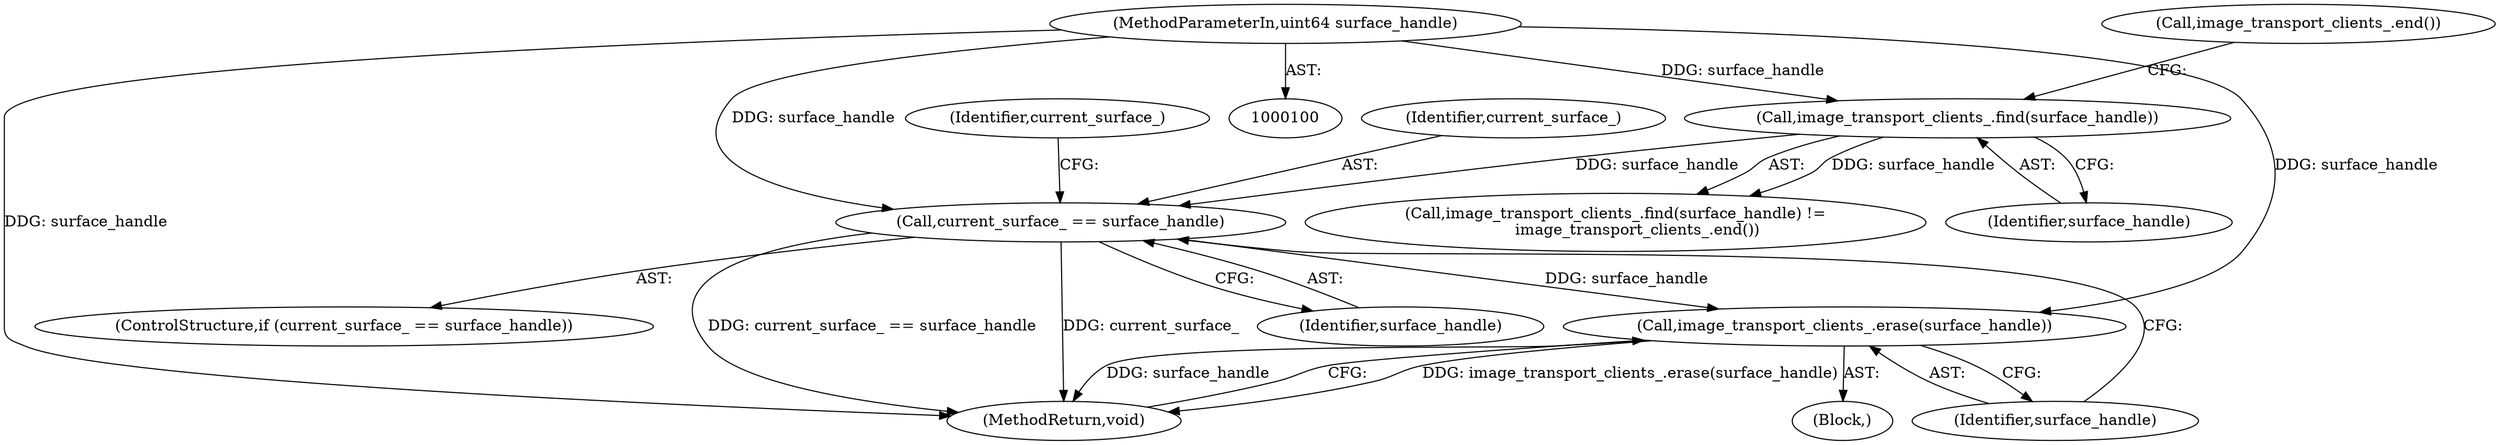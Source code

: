 digraph "1_Chrome_18d67244984a574ba2dd8779faabc0e3e34f4b76_22@del" {
"1000109" [label="(Call,current_surface_ == surface_handle)"];
"1000105" [label="(Call,image_transport_clients_.find(surface_handle))"];
"1000101" [label="(MethodParameterIn,uint64 surface_handle)"];
"1000117" [label="(Call,image_transport_clients_.erase(surface_handle))"];
"1000102" [label="(Block,)"];
"1000105" [label="(Call,image_transport_clients_.find(surface_handle))"];
"1000111" [label="(Identifier,surface_handle)"];
"1000117" [label="(Call,image_transport_clients_.erase(surface_handle))"];
"1000107" [label="(Call,image_transport_clients_.end())"];
"1000118" [label="(Identifier,surface_handle)"];
"1000114" [label="(Identifier,current_surface_)"];
"1000106" [label="(Identifier,surface_handle)"];
"1000108" [label="(ControlStructure,if (current_surface_ == surface_handle))"];
"1000119" [label="(MethodReturn,void)"];
"1000104" [label="(Call,image_transport_clients_.find(surface_handle) !=\n         image_transport_clients_.end())"];
"1000110" [label="(Identifier,current_surface_)"];
"1000109" [label="(Call,current_surface_ == surface_handle)"];
"1000101" [label="(MethodParameterIn,uint64 surface_handle)"];
"1000109" -> "1000108"  [label="AST: "];
"1000109" -> "1000111"  [label="CFG: "];
"1000110" -> "1000109"  [label="AST: "];
"1000111" -> "1000109"  [label="AST: "];
"1000114" -> "1000109"  [label="CFG: "];
"1000118" -> "1000109"  [label="CFG: "];
"1000109" -> "1000119"  [label="DDG: current_surface_ == surface_handle"];
"1000109" -> "1000119"  [label="DDG: current_surface_"];
"1000105" -> "1000109"  [label="DDG: surface_handle"];
"1000101" -> "1000109"  [label="DDG: surface_handle"];
"1000109" -> "1000117"  [label="DDG: surface_handle"];
"1000105" -> "1000104"  [label="AST: "];
"1000105" -> "1000106"  [label="CFG: "];
"1000106" -> "1000105"  [label="AST: "];
"1000107" -> "1000105"  [label="CFG: "];
"1000105" -> "1000104"  [label="DDG: surface_handle"];
"1000101" -> "1000105"  [label="DDG: surface_handle"];
"1000101" -> "1000100"  [label="AST: "];
"1000101" -> "1000119"  [label="DDG: surface_handle"];
"1000101" -> "1000117"  [label="DDG: surface_handle"];
"1000117" -> "1000102"  [label="AST: "];
"1000117" -> "1000118"  [label="CFG: "];
"1000118" -> "1000117"  [label="AST: "];
"1000119" -> "1000117"  [label="CFG: "];
"1000117" -> "1000119"  [label="DDG: image_transport_clients_.erase(surface_handle)"];
"1000117" -> "1000119"  [label="DDG: surface_handle"];
}

